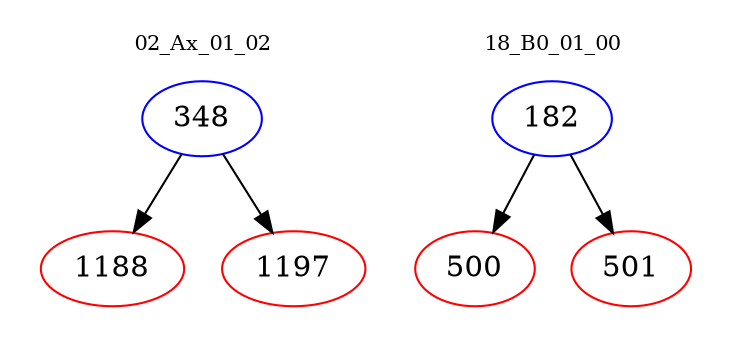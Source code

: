 digraph{
subgraph cluster_0 {
color = white
label = "02_Ax_01_02";
fontsize=10;
T0_348 [label="348", color="blue"]
T0_348 -> T0_1188 [color="black"]
T0_1188 [label="1188", color="red"]
T0_348 -> T0_1197 [color="black"]
T0_1197 [label="1197", color="red"]
}
subgraph cluster_1 {
color = white
label = "18_B0_01_00";
fontsize=10;
T1_182 [label="182", color="blue"]
T1_182 -> T1_500 [color="black"]
T1_500 [label="500", color="red"]
T1_182 -> T1_501 [color="black"]
T1_501 [label="501", color="red"]
}
}
